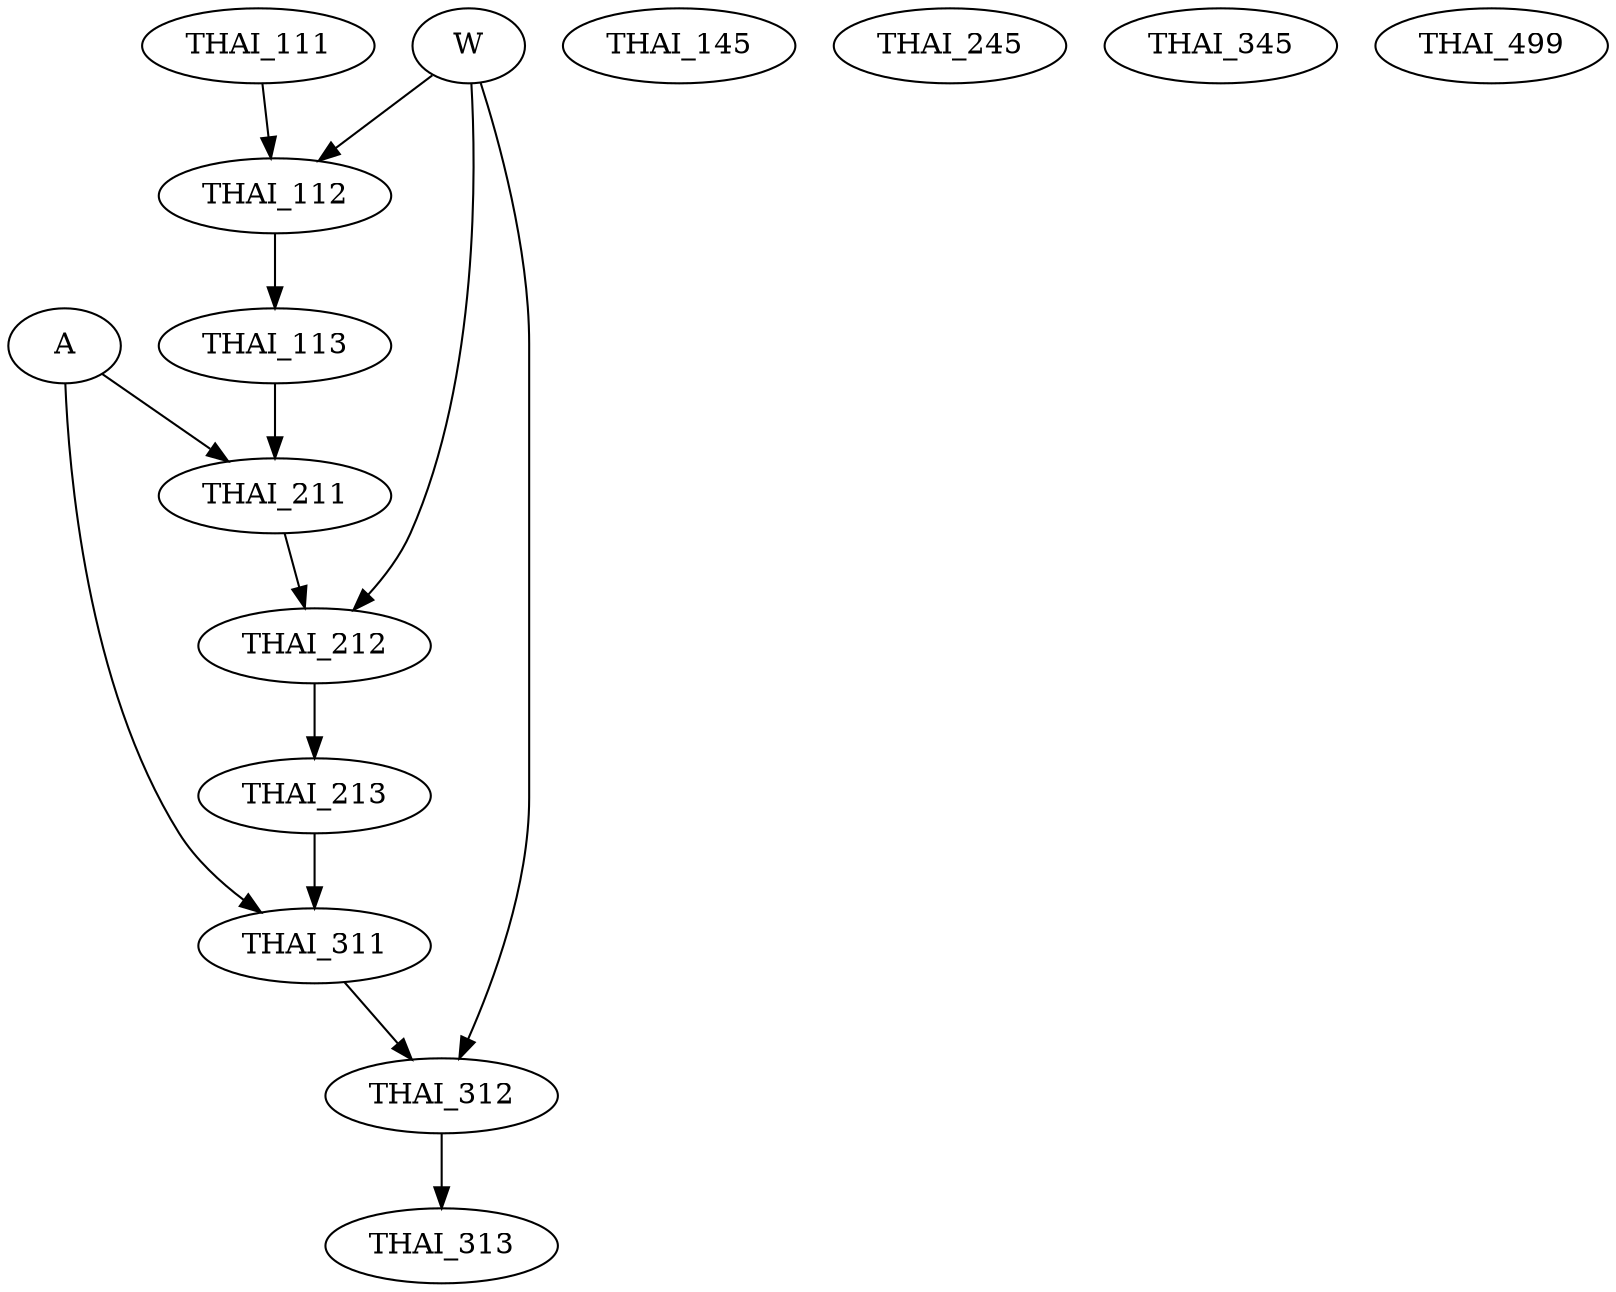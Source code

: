 digraph G {
    THAI_111;
    edge [color=black];
    THAI_111 -> THAI_112;
    W -> THAI_112;
    edge [color=black];
    THAI_112 -> THAI_113;
    THAI_145;
    edge [color=black];
    THAI_113 -> THAI_211;
    A -> THAI_211;
    edge [color=black];
    THAI_211 -> THAI_212;
    W -> THAI_212;
    edge [color=black];
    THAI_212 -> THAI_213;
    THAI_245;
    edge [color=black];
    THAI_213 -> THAI_311;
    A -> THAI_311;
    edge [color=black];
    THAI_311 -> THAI_312;
    W -> THAI_312;
    edge [color=black];
    THAI_312 -> THAI_313;
    THAI_345;
    THAI_499;
}
